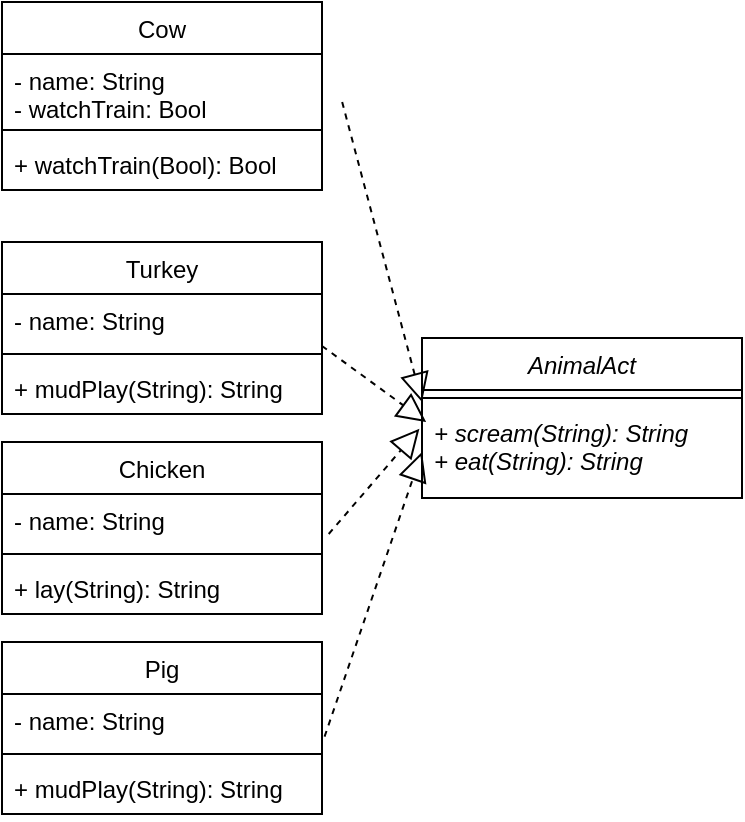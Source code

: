 <mxfile version="14.5.4" type="github">
  <diagram id="7LXnOxf6NiID_ztlwNE3" name="Page-1">
    <mxGraphModel dx="2062" dy="1123" grid="1" gridSize="10" guides="1" tooltips="1" connect="1" arrows="1" fold="1" page="1" pageScale="1" pageWidth="827" pageHeight="1169" math="0" shadow="0">
      <root>
        <mxCell id="0" />
        <mxCell id="1" parent="0" />
        <mxCell id="THNoNQ1EpEreTjVQ4AFf-19" value="AnimalAct" style="swimlane;fontStyle=2;align=center;verticalAlign=top;childLayout=stackLayout;horizontal=1;startSize=26;horizontalStack=0;resizeParent=1;resizeParentMax=0;resizeLast=0;collapsible=1;marginBottom=0;" vertex="1" parent="1">
          <mxGeometry x="450" y="328" width="160" height="80" as="geometry" />
        </mxCell>
        <mxCell id="THNoNQ1EpEreTjVQ4AFf-21" value="" style="line;strokeWidth=1;fillColor=none;align=left;verticalAlign=middle;spacingTop=-1;spacingLeft=3;spacingRight=3;rotatable=0;labelPosition=right;points=[];portConstraint=eastwest;" vertex="1" parent="THNoNQ1EpEreTjVQ4AFf-19">
          <mxGeometry y="26" width="160" height="8" as="geometry" />
        </mxCell>
        <mxCell id="THNoNQ1EpEreTjVQ4AFf-22" value="+ scream(String): String&#xa;+ eat(String): String" style="text;strokeColor=none;fillColor=none;align=left;verticalAlign=top;spacingLeft=4;spacingRight=4;overflow=hidden;rotatable=0;points=[[0,0.5],[1,0.5]];portConstraint=eastwest;fontStyle=2" vertex="1" parent="THNoNQ1EpEreTjVQ4AFf-19">
          <mxGeometry y="34" width="160" height="46" as="geometry" />
        </mxCell>
        <mxCell id="THNoNQ1EpEreTjVQ4AFf-23" value="Pig" style="swimlane;fontStyle=0;align=center;verticalAlign=top;childLayout=stackLayout;horizontal=1;startSize=26;horizontalStack=0;resizeParent=1;resizeParentMax=0;resizeLast=0;collapsible=1;marginBottom=0;" vertex="1" parent="1">
          <mxGeometry x="240" y="480" width="160" height="86" as="geometry" />
        </mxCell>
        <mxCell id="THNoNQ1EpEreTjVQ4AFf-24" value="- name: String" style="text;strokeColor=none;fillColor=none;align=left;verticalAlign=top;spacingLeft=4;spacingRight=4;overflow=hidden;rotatable=0;points=[[0,0.5],[1,0.5]];portConstraint=eastwest;" vertex="1" parent="THNoNQ1EpEreTjVQ4AFf-23">
          <mxGeometry y="26" width="160" height="26" as="geometry" />
        </mxCell>
        <mxCell id="THNoNQ1EpEreTjVQ4AFf-25" value="" style="line;strokeWidth=1;fillColor=none;align=left;verticalAlign=middle;spacingTop=-1;spacingLeft=3;spacingRight=3;rotatable=0;labelPosition=right;points=[];portConstraint=eastwest;" vertex="1" parent="THNoNQ1EpEreTjVQ4AFf-23">
          <mxGeometry y="52" width="160" height="8" as="geometry" />
        </mxCell>
        <mxCell id="THNoNQ1EpEreTjVQ4AFf-26" value="+ mudPlay(String): String" style="text;strokeColor=none;fillColor=none;align=left;verticalAlign=top;spacingLeft=4;spacingRight=4;overflow=hidden;rotatable=0;points=[[0,0.5],[1,0.5]];portConstraint=eastwest;" vertex="1" parent="THNoNQ1EpEreTjVQ4AFf-23">
          <mxGeometry y="60" width="160" height="26" as="geometry" />
        </mxCell>
        <mxCell id="THNoNQ1EpEreTjVQ4AFf-27" value="" style="endArrow=block;dashed=1;endFill=0;endSize=12;html=1;exitX=1.008;exitY=0.821;exitDx=0;exitDy=0;exitPerimeter=0;entryX=0;entryY=0.5;entryDx=0;entryDy=0;" edge="1" parent="1" source="THNoNQ1EpEreTjVQ4AFf-24" target="THNoNQ1EpEreTjVQ4AFf-22">
          <mxGeometry width="160" relative="1" as="geometry">
            <mxPoint x="330" y="610" as="sourcePoint" />
            <mxPoint x="490" y="610" as="targetPoint" />
          </mxGeometry>
        </mxCell>
        <mxCell id="THNoNQ1EpEreTjVQ4AFf-28" value="Chicken" style="swimlane;fontStyle=0;align=center;verticalAlign=top;childLayout=stackLayout;horizontal=1;startSize=26;horizontalStack=0;resizeParent=1;resizeParentMax=0;resizeLast=0;collapsible=1;marginBottom=0;" vertex="1" parent="1">
          <mxGeometry x="240" y="380" width="160" height="86" as="geometry" />
        </mxCell>
        <mxCell id="THNoNQ1EpEreTjVQ4AFf-29" value="- name: String" style="text;strokeColor=none;fillColor=none;align=left;verticalAlign=top;spacingLeft=4;spacingRight=4;overflow=hidden;rotatable=0;points=[[0,0.5],[1,0.5]];portConstraint=eastwest;" vertex="1" parent="THNoNQ1EpEreTjVQ4AFf-28">
          <mxGeometry y="26" width="160" height="26" as="geometry" />
        </mxCell>
        <mxCell id="THNoNQ1EpEreTjVQ4AFf-30" value="" style="line;strokeWidth=1;fillColor=none;align=left;verticalAlign=middle;spacingTop=-1;spacingLeft=3;spacingRight=3;rotatable=0;labelPosition=right;points=[];portConstraint=eastwest;" vertex="1" parent="THNoNQ1EpEreTjVQ4AFf-28">
          <mxGeometry y="52" width="160" height="8" as="geometry" />
        </mxCell>
        <mxCell id="THNoNQ1EpEreTjVQ4AFf-31" value="+ lay(String): String" style="text;strokeColor=none;fillColor=none;align=left;verticalAlign=top;spacingLeft=4;spacingRight=4;overflow=hidden;rotatable=0;points=[[0,0.5],[1,0.5]];portConstraint=eastwest;" vertex="1" parent="THNoNQ1EpEreTjVQ4AFf-28">
          <mxGeometry y="60" width="160" height="26" as="geometry" />
        </mxCell>
        <mxCell id="THNoNQ1EpEreTjVQ4AFf-32" value="" style="endArrow=block;dashed=1;endFill=0;endSize=12;html=1;exitX=1.021;exitY=0.769;exitDx=0;exitDy=0;exitPerimeter=0;entryX=-0.008;entryY=0.246;entryDx=0;entryDy=0;entryPerimeter=0;" edge="1" parent="1" source="THNoNQ1EpEreTjVQ4AFf-29" target="THNoNQ1EpEreTjVQ4AFf-22">
          <mxGeometry width="160" relative="1" as="geometry">
            <mxPoint x="330" y="610" as="sourcePoint" />
            <mxPoint x="490" y="610" as="targetPoint" />
          </mxGeometry>
        </mxCell>
        <mxCell id="THNoNQ1EpEreTjVQ4AFf-33" value="Turkey" style="swimlane;fontStyle=0;align=center;verticalAlign=top;childLayout=stackLayout;horizontal=1;startSize=26;horizontalStack=0;resizeParent=1;resizeParentMax=0;resizeLast=0;collapsible=1;marginBottom=0;" vertex="1" parent="1">
          <mxGeometry x="240" y="280" width="160" height="86" as="geometry" />
        </mxCell>
        <mxCell id="THNoNQ1EpEreTjVQ4AFf-34" value="- name: String" style="text;strokeColor=none;fillColor=none;align=left;verticalAlign=top;spacingLeft=4;spacingRight=4;overflow=hidden;rotatable=0;points=[[0,0.5],[1,0.5]];portConstraint=eastwest;" vertex="1" parent="THNoNQ1EpEreTjVQ4AFf-33">
          <mxGeometry y="26" width="160" height="26" as="geometry" />
        </mxCell>
        <mxCell id="THNoNQ1EpEreTjVQ4AFf-35" value="" style="line;strokeWidth=1;fillColor=none;align=left;verticalAlign=middle;spacingTop=-1;spacingLeft=3;spacingRight=3;rotatable=0;labelPosition=right;points=[];portConstraint=eastwest;" vertex="1" parent="THNoNQ1EpEreTjVQ4AFf-33">
          <mxGeometry y="52" width="160" height="8" as="geometry" />
        </mxCell>
        <mxCell id="THNoNQ1EpEreTjVQ4AFf-36" value="+ mudPlay(String): String" style="text;strokeColor=none;fillColor=none;align=left;verticalAlign=top;spacingLeft=4;spacingRight=4;overflow=hidden;rotatable=0;points=[[0,0.5],[1,0.5]];portConstraint=eastwest;" vertex="1" parent="THNoNQ1EpEreTjVQ4AFf-33">
          <mxGeometry y="60" width="160" height="26" as="geometry" />
        </mxCell>
        <mxCell id="THNoNQ1EpEreTjVQ4AFf-37" value="" style="endArrow=block;dashed=1;endFill=0;endSize=12;html=1;exitX=1;exitY=-0.308;exitDx=0;exitDy=0;exitPerimeter=0;entryX=0.013;entryY=0.174;entryDx=0;entryDy=0;entryPerimeter=0;" edge="1" parent="1" source="THNoNQ1EpEreTjVQ4AFf-36" target="THNoNQ1EpEreTjVQ4AFf-22">
          <mxGeometry width="160" relative="1" as="geometry">
            <mxPoint x="430" y="610" as="sourcePoint" />
            <mxPoint x="590" y="610" as="targetPoint" />
          </mxGeometry>
        </mxCell>
        <mxCell id="THNoNQ1EpEreTjVQ4AFf-38" value="Cow" style="swimlane;fontStyle=0;align=center;verticalAlign=top;childLayout=stackLayout;horizontal=1;startSize=26;horizontalStack=0;resizeParent=1;resizeParentMax=0;resizeLast=0;collapsible=1;marginBottom=0;" vertex="1" parent="1">
          <mxGeometry x="240" y="160" width="160" height="94" as="geometry" />
        </mxCell>
        <mxCell id="THNoNQ1EpEreTjVQ4AFf-39" value="- name: String&#xa;- watchTrain: Bool" style="text;strokeColor=none;fillColor=none;align=left;verticalAlign=top;spacingLeft=4;spacingRight=4;overflow=hidden;rotatable=0;points=[[0,0.5],[1,0.5]];portConstraint=eastwest;" vertex="1" parent="THNoNQ1EpEreTjVQ4AFf-38">
          <mxGeometry y="26" width="160" height="34" as="geometry" />
        </mxCell>
        <mxCell id="THNoNQ1EpEreTjVQ4AFf-40" value="" style="line;strokeWidth=1;fillColor=none;align=left;verticalAlign=middle;spacingTop=-1;spacingLeft=3;spacingRight=3;rotatable=0;labelPosition=right;points=[];portConstraint=eastwest;" vertex="1" parent="THNoNQ1EpEreTjVQ4AFf-38">
          <mxGeometry y="60" width="160" height="8" as="geometry" />
        </mxCell>
        <mxCell id="THNoNQ1EpEreTjVQ4AFf-41" value="+ watchTrain(Bool): Bool" style="text;strokeColor=none;fillColor=none;align=left;verticalAlign=top;spacingLeft=4;spacingRight=4;overflow=hidden;rotatable=0;points=[[0,0.5],[1,0.5]];portConstraint=eastwest;" vertex="1" parent="THNoNQ1EpEreTjVQ4AFf-38">
          <mxGeometry y="68" width="160" height="26" as="geometry" />
        </mxCell>
        <mxCell id="THNoNQ1EpEreTjVQ4AFf-43" value="" style="endArrow=block;dashed=1;endFill=0;endSize=12;html=1;exitX=1.063;exitY=0.706;exitDx=0;exitDy=0;exitPerimeter=0;" edge="1" parent="1" source="THNoNQ1EpEreTjVQ4AFf-39">
          <mxGeometry width="160" relative="1" as="geometry">
            <mxPoint x="450" y="230" as="sourcePoint" />
            <mxPoint x="450" y="360" as="targetPoint" />
          </mxGeometry>
        </mxCell>
      </root>
    </mxGraphModel>
  </diagram>
</mxfile>
